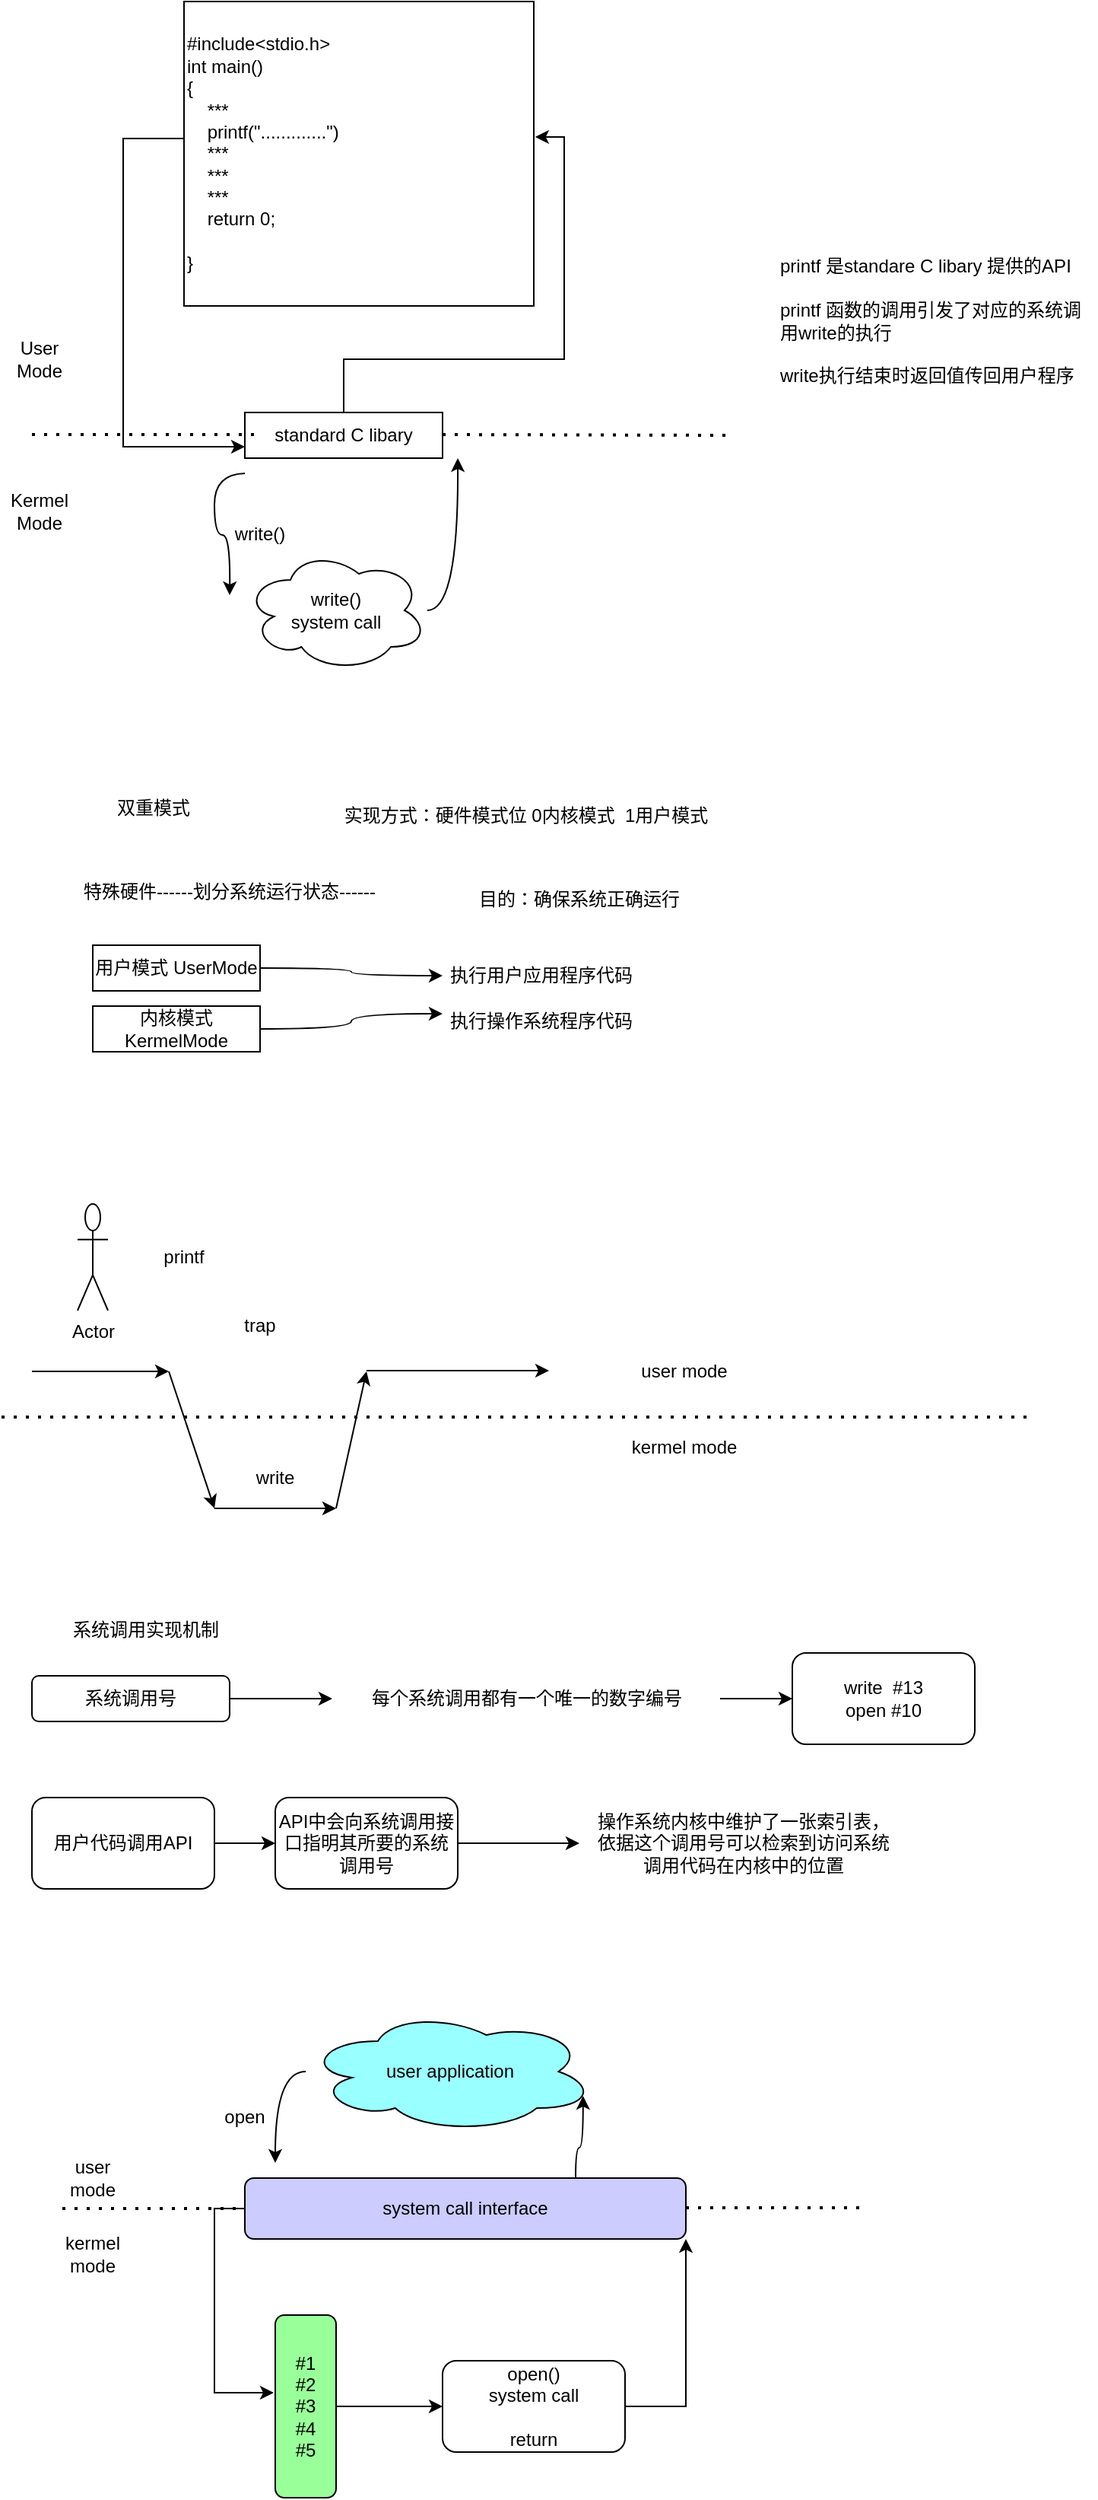 <mxfile version="13.10.0" type="github">
  <diagram id="SVoyUvont6r7nQoT7S8h" name="第 1 页">
    <mxGraphModel dx="852" dy="404" grid="1" gridSize="10" guides="1" tooltips="1" connect="1" arrows="1" fold="1" page="1" pageScale="1" pageWidth="827" pageHeight="1169" math="0" shadow="0">
      <root>
        <mxCell id="0" />
        <mxCell id="1" parent="0" />
        <mxCell id="Fzms3MZDSGXwMcVucdxO-10" style="edgeStyle=orthogonalEdgeStyle;rounded=0;orthogonalLoop=1;jettySize=auto;html=1;entryX=0;entryY=0.75;entryDx=0;entryDy=0;" edge="1" parent="1" source="Fzms3MZDSGXwMcVucdxO-2" target="Fzms3MZDSGXwMcVucdxO-3">
          <mxGeometry relative="1" as="geometry">
            <Array as="points">
              <mxPoint x="90" y="230" />
              <mxPoint x="90" y="433" />
            </Array>
          </mxGeometry>
        </mxCell>
        <mxCell id="Fzms3MZDSGXwMcVucdxO-2" value="#include&amp;lt;stdio.h&amp;gt;&lt;br&gt;int main()&lt;br&gt;{&lt;br&gt;&amp;nbsp; &amp;nbsp; ***&lt;br&gt;&amp;nbsp; &amp;nbsp; printf(&quot;.............&quot;)&lt;br&gt;&amp;nbsp; &amp;nbsp; ***&lt;br&gt;&amp;nbsp; &amp;nbsp; ***&lt;br&gt;&amp;nbsp; &amp;nbsp; ***&lt;br&gt;&amp;nbsp; &amp;nbsp; return 0;&lt;br&gt;&lt;br&gt;}" style="rounded=0;whiteSpace=wrap;html=1;fillColor=#FFFFFF;align=left;" vertex="1" parent="1">
          <mxGeometry x="130" y="140" width="230" height="200" as="geometry" />
        </mxCell>
        <mxCell id="Fzms3MZDSGXwMcVucdxO-12" style="edgeStyle=orthogonalEdgeStyle;rounded=0;orthogonalLoop=1;jettySize=auto;html=1;entryX=1.004;entryY=0.445;entryDx=0;entryDy=0;entryPerimeter=0;" edge="1" parent="1" source="Fzms3MZDSGXwMcVucdxO-3" target="Fzms3MZDSGXwMcVucdxO-2">
          <mxGeometry relative="1" as="geometry" />
        </mxCell>
        <mxCell id="Fzms3MZDSGXwMcVucdxO-19" style="edgeStyle=orthogonalEdgeStyle;rounded=0;orthogonalLoop=1;jettySize=auto;html=1;curved=1;" edge="1" parent="1">
          <mxGeometry relative="1" as="geometry">
            <mxPoint x="160" y="530" as="targetPoint" />
            <mxPoint x="170" y="450" as="sourcePoint" />
          </mxGeometry>
        </mxCell>
        <mxCell id="Fzms3MZDSGXwMcVucdxO-3" value="standard C libary" style="rounded=0;whiteSpace=wrap;html=1;fillColor=#FFFFFF;" vertex="1" parent="1">
          <mxGeometry x="170" y="410" width="130" height="30" as="geometry" />
        </mxCell>
        <mxCell id="Fzms3MZDSGXwMcVucdxO-13" value="" style="endArrow=none;dashed=1;html=1;dashPattern=1 3;strokeWidth=2;" edge="1" parent="1">
          <mxGeometry width="50" height="50" relative="1" as="geometry">
            <mxPoint x="30" y="424.5" as="sourcePoint" />
            <mxPoint x="180" y="424.5" as="targetPoint" />
          </mxGeometry>
        </mxCell>
        <mxCell id="Fzms3MZDSGXwMcVucdxO-14" value="" style="endArrow=none;dashed=1;html=1;dashPattern=1 3;strokeWidth=2;" edge="1" parent="1">
          <mxGeometry width="50" height="50" relative="1" as="geometry">
            <mxPoint x="300" y="424.5" as="sourcePoint" />
            <mxPoint x="490" y="425" as="targetPoint" />
          </mxGeometry>
        </mxCell>
        <mxCell id="Fzms3MZDSGXwMcVucdxO-15" value="User Mode" style="text;html=1;strokeColor=none;fillColor=none;align=center;verticalAlign=middle;whiteSpace=wrap;rounded=0;" vertex="1" parent="1">
          <mxGeometry x="10" y="350" width="50" height="50" as="geometry" />
        </mxCell>
        <mxCell id="Fzms3MZDSGXwMcVucdxO-16" value="Kermel&lt;br&gt;Mode" style="text;html=1;strokeColor=none;fillColor=none;align=center;verticalAlign=middle;whiteSpace=wrap;rounded=0;" vertex="1" parent="1">
          <mxGeometry x="10" y="450" width="50" height="50" as="geometry" />
        </mxCell>
        <mxCell id="Fzms3MZDSGXwMcVucdxO-20" style="edgeStyle=orthogonalEdgeStyle;curved=1;rounded=0;orthogonalLoop=1;jettySize=auto;html=1;" edge="1" parent="1" source="Fzms3MZDSGXwMcVucdxO-17">
          <mxGeometry relative="1" as="geometry">
            <mxPoint x="310" y="440" as="targetPoint" />
          </mxGeometry>
        </mxCell>
        <mxCell id="Fzms3MZDSGXwMcVucdxO-17" value="write()&lt;br&gt;system call" style="ellipse;shape=cloud;whiteSpace=wrap;html=1;fillColor=#FFFFFF;" vertex="1" parent="1">
          <mxGeometry x="170" y="500" width="120" height="80" as="geometry" />
        </mxCell>
        <mxCell id="Fzms3MZDSGXwMcVucdxO-21" value="write()" style="text;html=1;strokeColor=none;fillColor=none;align=center;verticalAlign=middle;whiteSpace=wrap;rounded=0;" vertex="1" parent="1">
          <mxGeometry x="160" y="480" width="40" height="20" as="geometry" />
        </mxCell>
        <mxCell id="Fzms3MZDSGXwMcVucdxO-22" value="printf 是standare C libary 提供的API&lt;br&gt;&lt;br&gt;printf 函数的调用引发了对应的系统调用write的执行&lt;br&gt;&lt;br&gt;write执行结束时返回值传回用户程序" style="text;html=1;strokeColor=none;fillColor=none;align=left;verticalAlign=middle;whiteSpace=wrap;rounded=0;" vertex="1" parent="1">
          <mxGeometry x="520" y="270" width="210" height="160" as="geometry" />
        </mxCell>
        <mxCell id="Fzms3MZDSGXwMcVucdxO-23" value="双重模式" style="text;html=1;strokeColor=none;fillColor=none;align=center;verticalAlign=middle;whiteSpace=wrap;rounded=0;" vertex="1" parent="1">
          <mxGeometry x="70" y="660" width="80" height="20" as="geometry" />
        </mxCell>
        <mxCell id="Fzms3MZDSGXwMcVucdxO-24" value="特殊硬件------划分系统运行状态------" style="text;html=1;strokeColor=none;fillColor=none;align=center;verticalAlign=middle;whiteSpace=wrap;rounded=0;" vertex="1" parent="1">
          <mxGeometry x="60" y="710" width="200" height="30" as="geometry" />
        </mxCell>
        <mxCell id="Fzms3MZDSGXwMcVucdxO-30" style="edgeStyle=orthogonalEdgeStyle;curved=1;rounded=0;orthogonalLoop=1;jettySize=auto;html=1;entryX=0;entryY=0.5;entryDx=0;entryDy=0;" edge="1" parent="1" source="Fzms3MZDSGXwMcVucdxO-26" target="Fzms3MZDSGXwMcVucdxO-28">
          <mxGeometry relative="1" as="geometry" />
        </mxCell>
        <mxCell id="Fzms3MZDSGXwMcVucdxO-26" value="用户模式 UserMode" style="rounded=0;whiteSpace=wrap;html=1;fillColor=#FFFFFF;" vertex="1" parent="1">
          <mxGeometry x="70" y="760" width="110" height="30" as="geometry" />
        </mxCell>
        <mxCell id="Fzms3MZDSGXwMcVucdxO-31" style="edgeStyle=orthogonalEdgeStyle;curved=1;rounded=0;orthogonalLoop=1;jettySize=auto;html=1;entryX=0;entryY=0.25;entryDx=0;entryDy=0;" edge="1" parent="1" source="Fzms3MZDSGXwMcVucdxO-27" target="Fzms3MZDSGXwMcVucdxO-29">
          <mxGeometry relative="1" as="geometry" />
        </mxCell>
        <mxCell id="Fzms3MZDSGXwMcVucdxO-27" value="内核模式 KermelMode" style="rounded=0;whiteSpace=wrap;html=1;fillColor=#FFFFFF;" vertex="1" parent="1">
          <mxGeometry x="70" y="800" width="110" height="30" as="geometry" />
        </mxCell>
        <mxCell id="Fzms3MZDSGXwMcVucdxO-28" value="执行用户应用程序代码" style="text;html=1;strokeColor=none;fillColor=none;align=center;verticalAlign=middle;whiteSpace=wrap;rounded=0;" vertex="1" parent="1">
          <mxGeometry x="300" y="770" width="130" height="20" as="geometry" />
        </mxCell>
        <mxCell id="Fzms3MZDSGXwMcVucdxO-29" value="执行操作系统程序代码" style="text;html=1;strokeColor=none;fillColor=none;align=center;verticalAlign=middle;whiteSpace=wrap;rounded=0;" vertex="1" parent="1">
          <mxGeometry x="300" y="800" width="130" height="20" as="geometry" />
        </mxCell>
        <mxCell id="Fzms3MZDSGXwMcVucdxO-32" value="目的：确保系统正确运行" style="text;html=1;strokeColor=none;fillColor=none;align=center;verticalAlign=middle;whiteSpace=wrap;rounded=0;" vertex="1" parent="1">
          <mxGeometry x="310" y="720" width="160" height="20" as="geometry" />
        </mxCell>
        <mxCell id="Fzms3MZDSGXwMcVucdxO-33" value="实现方式：硬件模式位 0内核模式&amp;nbsp; 1用户模式" style="text;html=1;strokeColor=none;fillColor=none;align=center;verticalAlign=middle;whiteSpace=wrap;rounded=0;" vertex="1" parent="1">
          <mxGeometry x="210" y="660" width="290" height="30" as="geometry" />
        </mxCell>
        <mxCell id="Fzms3MZDSGXwMcVucdxO-34" value="Actor" style="shape=umlActor;verticalLabelPosition=bottom;verticalAlign=top;html=1;outlineConnect=0;fillColor=#FFFFFF;" vertex="1" parent="1">
          <mxGeometry x="60" y="930" width="20" height="70" as="geometry" />
        </mxCell>
        <mxCell id="Fzms3MZDSGXwMcVucdxO-35" value="" style="endArrow=classic;html=1;" edge="1" parent="1">
          <mxGeometry width="50" height="50" relative="1" as="geometry">
            <mxPoint x="30" y="1040" as="sourcePoint" />
            <mxPoint x="120" y="1040" as="targetPoint" />
          </mxGeometry>
        </mxCell>
        <mxCell id="Fzms3MZDSGXwMcVucdxO-36" value="printf" style="text;html=1;strokeColor=none;fillColor=none;align=center;verticalAlign=middle;whiteSpace=wrap;rounded=0;" vertex="1" parent="1">
          <mxGeometry x="110" y="955" width="40" height="20" as="geometry" />
        </mxCell>
        <mxCell id="Fzms3MZDSGXwMcVucdxO-37" value="" style="endArrow=none;dashed=1;html=1;dashPattern=1 3;strokeWidth=2;" edge="1" parent="1">
          <mxGeometry width="50" height="50" relative="1" as="geometry">
            <mxPoint x="10" y="1070" as="sourcePoint" />
            <mxPoint x="690" y="1070" as="targetPoint" />
          </mxGeometry>
        </mxCell>
        <mxCell id="Fzms3MZDSGXwMcVucdxO-38" value="user mode" style="text;html=1;strokeColor=none;fillColor=none;align=center;verticalAlign=middle;whiteSpace=wrap;rounded=0;" vertex="1" parent="1">
          <mxGeometry x="424" y="1030" width="70" height="20" as="geometry" />
        </mxCell>
        <mxCell id="Fzms3MZDSGXwMcVucdxO-39" value="kermel mode" style="text;html=1;strokeColor=none;fillColor=none;align=center;verticalAlign=middle;whiteSpace=wrap;rounded=0;" vertex="1" parent="1">
          <mxGeometry x="414" y="1080" width="90" height="20" as="geometry" />
        </mxCell>
        <mxCell id="Fzms3MZDSGXwMcVucdxO-40" value="" style="endArrow=classic;html=1;" edge="1" parent="1">
          <mxGeometry width="50" height="50" relative="1" as="geometry">
            <mxPoint x="150" y="1130" as="sourcePoint" />
            <mxPoint x="230" y="1130" as="targetPoint" />
          </mxGeometry>
        </mxCell>
        <mxCell id="Fzms3MZDSGXwMcVucdxO-41" value="" style="endArrow=classic;html=1;" edge="1" parent="1">
          <mxGeometry width="50" height="50" relative="1" as="geometry">
            <mxPoint x="120" y="1040" as="sourcePoint" />
            <mxPoint x="150" y="1130" as="targetPoint" />
          </mxGeometry>
        </mxCell>
        <mxCell id="Fzms3MZDSGXwMcVucdxO-42" value="" style="endArrow=classic;html=1;" edge="1" parent="1">
          <mxGeometry width="50" height="50" relative="1" as="geometry">
            <mxPoint x="250" y="1039.5" as="sourcePoint" />
            <mxPoint x="370" y="1039.5" as="targetPoint" />
          </mxGeometry>
        </mxCell>
        <mxCell id="Fzms3MZDSGXwMcVucdxO-43" value="" style="endArrow=classic;html=1;" edge="1" parent="1">
          <mxGeometry width="50" height="50" relative="1" as="geometry">
            <mxPoint x="230" y="1130" as="sourcePoint" />
            <mxPoint x="250" y="1040" as="targetPoint" />
          </mxGeometry>
        </mxCell>
        <mxCell id="Fzms3MZDSGXwMcVucdxO-44" value="write" style="text;html=1;strokeColor=none;fillColor=none;align=center;verticalAlign=middle;whiteSpace=wrap;rounded=0;" vertex="1" parent="1">
          <mxGeometry x="170" y="1100" width="40" height="20" as="geometry" />
        </mxCell>
        <mxCell id="Fzms3MZDSGXwMcVucdxO-45" value="trap" style="text;html=1;strokeColor=none;fillColor=none;align=center;verticalAlign=middle;whiteSpace=wrap;rounded=0;" vertex="1" parent="1">
          <mxGeometry x="160" y="1000" width="40" height="20" as="geometry" />
        </mxCell>
        <mxCell id="Fzms3MZDSGXwMcVucdxO-46" value="系统调用实现机制" style="text;html=1;strokeColor=none;fillColor=none;align=center;verticalAlign=middle;whiteSpace=wrap;rounded=0;" vertex="1" parent="1">
          <mxGeometry x="50" y="1200" width="110" height="20" as="geometry" />
        </mxCell>
        <mxCell id="Fzms3MZDSGXwMcVucdxO-52" style="edgeStyle=orthogonalEdgeStyle;curved=1;rounded=0;orthogonalLoop=1;jettySize=auto;html=1;" edge="1" parent="1" source="Fzms3MZDSGXwMcVucdxO-47" target="Fzms3MZDSGXwMcVucdxO-48">
          <mxGeometry relative="1" as="geometry" />
        </mxCell>
        <mxCell id="Fzms3MZDSGXwMcVucdxO-47" value="系统调用号" style="rounded=1;whiteSpace=wrap;html=1;fillColor=#FFFFFF;" vertex="1" parent="1">
          <mxGeometry x="30" y="1240" width="130" height="30" as="geometry" />
        </mxCell>
        <mxCell id="Fzms3MZDSGXwMcVucdxO-56" style="edgeStyle=orthogonalEdgeStyle;curved=1;rounded=0;orthogonalLoop=1;jettySize=auto;html=1;entryX=0;entryY=0.5;entryDx=0;entryDy=0;" edge="1" parent="1" source="Fzms3MZDSGXwMcVucdxO-48" target="Fzms3MZDSGXwMcVucdxO-55">
          <mxGeometry relative="1" as="geometry" />
        </mxCell>
        <mxCell id="Fzms3MZDSGXwMcVucdxO-48" value="每个系统调用都有一个唯一的数字编号" style="text;html=1;strokeColor=none;fillColor=none;align=center;verticalAlign=middle;whiteSpace=wrap;rounded=0;" vertex="1" parent="1">
          <mxGeometry x="227.5" y="1245" width="255" height="20" as="geometry" />
        </mxCell>
        <mxCell id="Fzms3MZDSGXwMcVucdxO-53" style="edgeStyle=orthogonalEdgeStyle;curved=1;rounded=0;orthogonalLoop=1;jettySize=auto;html=1;entryX=0;entryY=0.5;entryDx=0;entryDy=0;" edge="1" parent="1" source="Fzms3MZDSGXwMcVucdxO-49" target="Fzms3MZDSGXwMcVucdxO-50">
          <mxGeometry relative="1" as="geometry" />
        </mxCell>
        <mxCell id="Fzms3MZDSGXwMcVucdxO-49" value="用户代码调用API" style="rounded=1;whiteSpace=wrap;html=1;fillColor=#FFFFFF;" vertex="1" parent="1">
          <mxGeometry x="30" y="1320" width="120" height="60" as="geometry" />
        </mxCell>
        <mxCell id="Fzms3MZDSGXwMcVucdxO-54" style="edgeStyle=orthogonalEdgeStyle;curved=1;rounded=0;orthogonalLoop=1;jettySize=auto;html=1;" edge="1" parent="1" source="Fzms3MZDSGXwMcVucdxO-50">
          <mxGeometry relative="1" as="geometry">
            <mxPoint x="390" y="1350" as="targetPoint" />
          </mxGeometry>
        </mxCell>
        <mxCell id="Fzms3MZDSGXwMcVucdxO-50" value="API中会向系统调用接口指明其所要的系统调用号" style="rounded=1;whiteSpace=wrap;html=1;fillColor=#FFFFFF;" vertex="1" parent="1">
          <mxGeometry x="190" y="1320" width="120" height="60" as="geometry" />
        </mxCell>
        <mxCell id="Fzms3MZDSGXwMcVucdxO-51" value="操作系统内核中维护了一张索引表，依据这个调用号可以检索到访问系统调用代码在内核中的位置" style="text;html=1;strokeColor=none;fillColor=none;align=center;verticalAlign=middle;whiteSpace=wrap;rounded=0;" vertex="1" parent="1">
          <mxGeometry x="400" y="1320" width="196" height="60" as="geometry" />
        </mxCell>
        <mxCell id="Fzms3MZDSGXwMcVucdxO-55" value="write&amp;nbsp; #13&lt;br&gt;open #10" style="rounded=1;whiteSpace=wrap;html=1;fillColor=#FFFFFF;" vertex="1" parent="1">
          <mxGeometry x="530" y="1225" width="120" height="60" as="geometry" />
        </mxCell>
        <mxCell id="Fzms3MZDSGXwMcVucdxO-59" style="edgeStyle=orthogonalEdgeStyle;curved=1;rounded=0;orthogonalLoop=1;jettySize=auto;html=1;" edge="1" parent="1" source="Fzms3MZDSGXwMcVucdxO-57">
          <mxGeometry relative="1" as="geometry">
            <mxPoint x="190" y="1560" as="targetPoint" />
          </mxGeometry>
        </mxCell>
        <mxCell id="Fzms3MZDSGXwMcVucdxO-57" value="user application" style="ellipse;shape=cloud;whiteSpace=wrap;html=1;fillColor=#99FFFF;" vertex="1" parent="1">
          <mxGeometry x="210" y="1460" width="190" height="80" as="geometry" />
        </mxCell>
        <mxCell id="Fzms3MZDSGXwMcVucdxO-60" style="edgeStyle=orthogonalEdgeStyle;curved=1;rounded=0;orthogonalLoop=1;jettySize=auto;html=1;exitX=0.75;exitY=0;exitDx=0;exitDy=0;entryX=0.96;entryY=0.7;entryDx=0;entryDy=0;entryPerimeter=0;" edge="1" parent="1" source="Fzms3MZDSGXwMcVucdxO-58" target="Fzms3MZDSGXwMcVucdxO-57">
          <mxGeometry relative="1" as="geometry" />
        </mxCell>
        <mxCell id="Fzms3MZDSGXwMcVucdxO-67" style="edgeStyle=orthogonalEdgeStyle;rounded=0;orthogonalLoop=1;jettySize=auto;html=1;entryX=-0.025;entryY=0.425;entryDx=0;entryDy=0;entryPerimeter=0;" edge="1" parent="1" source="Fzms3MZDSGXwMcVucdxO-58" target="Fzms3MZDSGXwMcVucdxO-66">
          <mxGeometry relative="1" as="geometry">
            <Array as="points">
              <mxPoint x="150" y="1590" />
              <mxPoint x="150" y="1711" />
            </Array>
          </mxGeometry>
        </mxCell>
        <mxCell id="Fzms3MZDSGXwMcVucdxO-58" value="system call interface" style="rounded=1;whiteSpace=wrap;html=1;fillColor=#CCCCFF;" vertex="1" parent="1">
          <mxGeometry x="170" y="1570" width="290" height="40" as="geometry" />
        </mxCell>
        <mxCell id="Fzms3MZDSGXwMcVucdxO-61" value="open" style="text;html=1;strokeColor=none;fillColor=none;align=center;verticalAlign=middle;whiteSpace=wrap;rounded=0;" vertex="1" parent="1">
          <mxGeometry x="150" y="1520" width="40" height="20" as="geometry" />
        </mxCell>
        <mxCell id="Fzms3MZDSGXwMcVucdxO-62" value="" style="endArrow=none;dashed=1;html=1;dashPattern=1 3;strokeWidth=2;entryX=0;entryY=0.5;entryDx=0;entryDy=0;" edge="1" parent="1" target="Fzms3MZDSGXwMcVucdxO-58">
          <mxGeometry width="50" height="50" relative="1" as="geometry">
            <mxPoint x="50" y="1590" as="sourcePoint" />
            <mxPoint x="160" y="1590" as="targetPoint" />
          </mxGeometry>
        </mxCell>
        <mxCell id="Fzms3MZDSGXwMcVucdxO-63" value="" style="endArrow=none;dashed=1;html=1;dashPattern=1 3;strokeWidth=2;entryX=0;entryY=0.5;entryDx=0;entryDy=0;" edge="1" parent="1">
          <mxGeometry width="50" height="50" relative="1" as="geometry">
            <mxPoint x="460" y="1589.5" as="sourcePoint" />
            <mxPoint x="580" y="1589.5" as="targetPoint" />
          </mxGeometry>
        </mxCell>
        <mxCell id="Fzms3MZDSGXwMcVucdxO-64" value="user mode" style="text;html=1;strokeColor=none;fillColor=none;align=center;verticalAlign=middle;whiteSpace=wrap;rounded=0;" vertex="1" parent="1">
          <mxGeometry x="50" y="1560" width="40" height="20" as="geometry" />
        </mxCell>
        <mxCell id="Fzms3MZDSGXwMcVucdxO-65" value="kermel mode" style="text;html=1;strokeColor=none;fillColor=none;align=center;verticalAlign=middle;whiteSpace=wrap;rounded=0;" vertex="1" parent="1">
          <mxGeometry x="50" y="1610" width="40" height="20" as="geometry" />
        </mxCell>
        <mxCell id="Fzms3MZDSGXwMcVucdxO-70" style="edgeStyle=orthogonalEdgeStyle;rounded=0;orthogonalLoop=1;jettySize=auto;html=1;" edge="1" parent="1" source="Fzms3MZDSGXwMcVucdxO-66" target="Fzms3MZDSGXwMcVucdxO-68">
          <mxGeometry relative="1" as="geometry" />
        </mxCell>
        <mxCell id="Fzms3MZDSGXwMcVucdxO-66" value="#1&lt;br&gt;#2&lt;br&gt;#3&lt;br&gt;#4&lt;br&gt;#5&lt;br&gt;" style="rounded=1;whiteSpace=wrap;html=1;fillColor=#99FF99;" vertex="1" parent="1">
          <mxGeometry x="190" y="1660" width="40" height="120" as="geometry" />
        </mxCell>
        <mxCell id="Fzms3MZDSGXwMcVucdxO-69" style="edgeStyle=orthogonalEdgeStyle;rounded=0;orthogonalLoop=1;jettySize=auto;html=1;entryX=1;entryY=1;entryDx=0;entryDy=0;" edge="1" parent="1" source="Fzms3MZDSGXwMcVucdxO-68" target="Fzms3MZDSGXwMcVucdxO-58">
          <mxGeometry relative="1" as="geometry">
            <Array as="points">
              <mxPoint x="460" y="1720" />
            </Array>
          </mxGeometry>
        </mxCell>
        <mxCell id="Fzms3MZDSGXwMcVucdxO-68" value="open()&lt;br&gt;system call&lt;br&gt;&lt;br&gt;return" style="rounded=1;whiteSpace=wrap;html=1;fillColor=#FFFFFF;" vertex="1" parent="1">
          <mxGeometry x="300" y="1690" width="120" height="60" as="geometry" />
        </mxCell>
      </root>
    </mxGraphModel>
  </diagram>
</mxfile>
